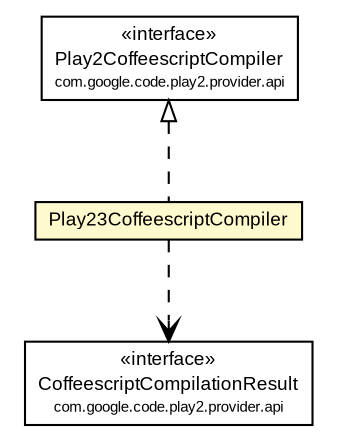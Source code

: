 #!/usr/local/bin/dot
#
# Class diagram 
# Generated by UMLGraph version R5_6-24-gf6e263 (http://www.umlgraph.org/)
#

digraph G {
	edge [fontname="arial",fontsize=10,labelfontname="arial",labelfontsize=10];
	node [fontname="arial",fontsize=10,shape=plaintext];
	nodesep=0.25;
	ranksep=0.5;
	// com.google.code.play2.provider.play23.Play23CoffeescriptCompiler
	c187 [label=<<table title="com.google.code.play2.provider.play23.Play23CoffeescriptCompiler" border="0" cellborder="1" cellspacing="0" cellpadding="2" port="p" bgcolor="lemonChiffon" href="./Play23CoffeescriptCompiler.html">
		<tr><td><table border="0" cellspacing="0" cellpadding="1">
<tr><td align="center" balign="center"> Play23CoffeescriptCompiler </td></tr>
		</table></td></tr>
		</table>>, URL="./Play23CoffeescriptCompiler.html", fontname="arial", fontcolor="black", fontsize=9.0];
	//com.google.code.play2.provider.play23.Play23CoffeescriptCompiler implements com.google.code.play2.provider.api.Play2CoffeescriptCompiler
	c197:p -> c187:p [dir=back,arrowtail=empty,style=dashed];
	// com.google.code.play2.provider.play23.Play23CoffeescriptCompiler DEPEND com.google.code.play2.provider.api.CoffeescriptCompilationResult
	c187:p -> c198:p [taillabel="", label="", headlabel="", fontname="arial", fontcolor="black", fontsize=10.0, color="black", arrowhead=open, style=dashed];
	// com.google.code.play2.provider.api.CoffeescriptCompilationResult
	c198 [label=<<table title="com.google.code.play2.provider.api.CoffeescriptCompilationResult" border="0" cellborder="1" cellspacing="0" cellpadding="2" port="p" href="http://java.sun.com/j2se/1.4.2/docs/api/com/google/code/play2/provider/api/CoffeescriptCompilationResult.html">
		<tr><td><table border="0" cellspacing="0" cellpadding="1">
<tr><td align="center" balign="center"> &#171;interface&#187; </td></tr>
<tr><td align="center" balign="center"> CoffeescriptCompilationResult </td></tr>
<tr><td align="center" balign="center"><font point-size="7.0"> com.google.code.play2.provider.api </font></td></tr>
		</table></td></tr>
		</table>>, URL="http://java.sun.com/j2se/1.4.2/docs/api/com/google/code/play2/provider/api/CoffeescriptCompilationResult.html", fontname="arial", fontcolor="black", fontsize=9.0];
	// com.google.code.play2.provider.api.Play2CoffeescriptCompiler
	c197 [label=<<table title="com.google.code.play2.provider.api.Play2CoffeescriptCompiler" border="0" cellborder="1" cellspacing="0" cellpadding="2" port="p" href="http://java.sun.com/j2se/1.4.2/docs/api/com/google/code/play2/provider/api/Play2CoffeescriptCompiler.html">
		<tr><td><table border="0" cellspacing="0" cellpadding="1">
<tr><td align="center" balign="center"> &#171;interface&#187; </td></tr>
<tr><td align="center" balign="center"> Play2CoffeescriptCompiler </td></tr>
<tr><td align="center" balign="center"><font point-size="7.0"> com.google.code.play2.provider.api </font></td></tr>
		</table></td></tr>
		</table>>, URL="http://java.sun.com/j2se/1.4.2/docs/api/com/google/code/play2/provider/api/Play2CoffeescriptCompiler.html", fontname="arial", fontcolor="black", fontsize=9.0];
}

